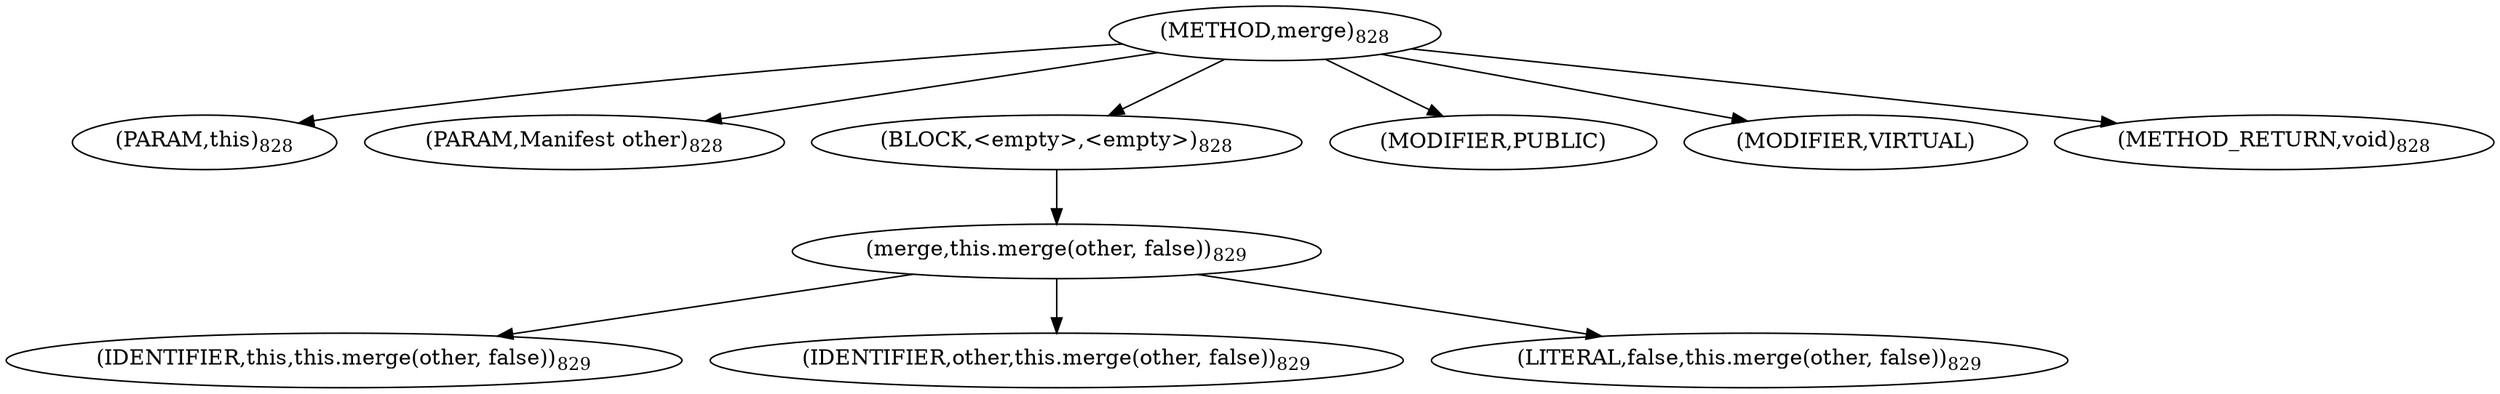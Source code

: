 digraph "merge" {  
"1854" [label = <(METHOD,merge)<SUB>828</SUB>> ]
"109" [label = <(PARAM,this)<SUB>828</SUB>> ]
"1855" [label = <(PARAM,Manifest other)<SUB>828</SUB>> ]
"1856" [label = <(BLOCK,&lt;empty&gt;,&lt;empty&gt;)<SUB>828</SUB>> ]
"1857" [label = <(merge,this.merge(other, false))<SUB>829</SUB>> ]
"108" [label = <(IDENTIFIER,this,this.merge(other, false))<SUB>829</SUB>> ]
"1858" [label = <(IDENTIFIER,other,this.merge(other, false))<SUB>829</SUB>> ]
"1859" [label = <(LITERAL,false,this.merge(other, false))<SUB>829</SUB>> ]
"1860" [label = <(MODIFIER,PUBLIC)> ]
"1861" [label = <(MODIFIER,VIRTUAL)> ]
"1862" [label = <(METHOD_RETURN,void)<SUB>828</SUB>> ]
  "1854" -> "109" 
  "1854" -> "1855" 
  "1854" -> "1856" 
  "1854" -> "1860" 
  "1854" -> "1861" 
  "1854" -> "1862" 
  "1856" -> "1857" 
  "1857" -> "108" 
  "1857" -> "1858" 
  "1857" -> "1859" 
}
